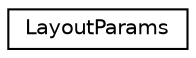 digraph G
{
  edge [fontname="Helvetica",fontsize="10",labelfontname="Helvetica",labelfontsize="10"];
  node [fontname="Helvetica",fontsize="10",shape=record];
  rankdir=LR;
  Node1 [label="LayoutParams",height=0.2,width=0.4,color="black", fillcolor="white", style="filled",URL="$structLayoutParams.html"];
}

